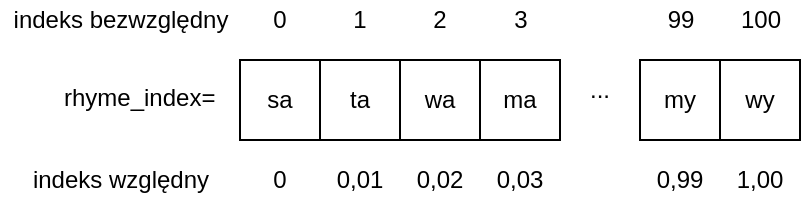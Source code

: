 <mxfile pages="1" version="11.2.9" type="github"><diagram id="AgYpKDpjN-kL7pyHmrB9" name="Page-1"><mxGraphModel dx="532" dy="297" grid="1" gridSize="10" guides="1" tooltips="1" connect="1" arrows="1" fold="1" page="1" pageScale="1" pageWidth="850" pageHeight="1100" math="0" shadow="0"><root><mxCell id="0"/><mxCell id="1" parent="0"/><mxCell id="GSLBpqbX0ZqhrRp-Jb9P-1" value="" style="whiteSpace=wrap;html=1;aspect=fixed;" vertex="1" parent="1"><mxGeometry x="120" y="120" width="40" height="40" as="geometry"/></mxCell><mxCell id="GSLBpqbX0ZqhrRp-Jb9P-2" value="" style="whiteSpace=wrap;html=1;aspect=fixed;" vertex="1" parent="1"><mxGeometry x="160" y="120" width="40" height="40" as="geometry"/></mxCell><mxCell id="GSLBpqbX0ZqhrRp-Jb9P-3" value="" style="whiteSpace=wrap;html=1;aspect=fixed;" vertex="1" parent="1"><mxGeometry x="200" y="120" width="40" height="40" as="geometry"/></mxCell><mxCell id="GSLBpqbX0ZqhrRp-Jb9P-4" value="ma" style="whiteSpace=wrap;html=1;aspect=fixed;" vertex="1" parent="1"><mxGeometry x="240" y="120" width="40" height="40" as="geometry"/></mxCell><mxCell id="GSLBpqbX0ZqhrRp-Jb9P-6" value="..." style="text;html=1;strokeColor=none;fillColor=none;align=center;verticalAlign=middle;whiteSpace=wrap;rounded=0;" vertex="1" parent="1"><mxGeometry x="280" y="120" width="40" height="30" as="geometry"/></mxCell><mxCell id="GSLBpqbX0ZqhrRp-Jb9P-7" value="my" style="whiteSpace=wrap;html=1;aspect=fixed;" vertex="1" parent="1"><mxGeometry x="320" y="120" width="40" height="40" as="geometry"/></mxCell><mxCell id="GSLBpqbX0ZqhrRp-Jb9P-8" value="wy" style="whiteSpace=wrap;html=1;aspect=fixed;" vertex="1" parent="1"><mxGeometry x="360" y="120" width="40" height="40" as="geometry"/></mxCell><mxCell id="GSLBpqbX0ZqhrRp-Jb9P-9" value="0" style="text;html=1;strokeColor=none;fillColor=none;align=center;verticalAlign=middle;whiteSpace=wrap;rounded=0;" vertex="1" parent="1"><mxGeometry x="130" y="90" width="20" height="20" as="geometry"/></mxCell><mxCell id="GSLBpqbX0ZqhrRp-Jb9P-12" value="1" style="text;html=1;strokeColor=none;fillColor=none;align=center;verticalAlign=middle;whiteSpace=wrap;rounded=0;" vertex="1" parent="1"><mxGeometry x="170" y="90" width="20" height="20" as="geometry"/></mxCell><mxCell id="GSLBpqbX0ZqhrRp-Jb9P-13" value="2" style="text;html=1;strokeColor=none;fillColor=none;align=center;verticalAlign=middle;whiteSpace=wrap;rounded=0;" vertex="1" parent="1"><mxGeometry x="210" y="90" width="20" height="20" as="geometry"/></mxCell><mxCell id="GSLBpqbX0ZqhrRp-Jb9P-14" value="3" style="text;html=1;resizable=0;points=[];autosize=1;align=center;verticalAlign=top;spacingTop=-4;" vertex="1" parent="1"><mxGeometry x="250" y="90" width="20" height="20" as="geometry"/></mxCell><mxCell id="GSLBpqbX0ZqhrRp-Jb9P-15" value="99" style="text;html=1;resizable=0;points=[];autosize=1;align=center;verticalAlign=top;spacingTop=-4;" vertex="1" parent="1"><mxGeometry x="325" y="90" width="30" height="20" as="geometry"/></mxCell><mxCell id="GSLBpqbX0ZqhrRp-Jb9P-16" value="100" style="text;html=1;resizable=0;points=[];autosize=1;align=center;verticalAlign=top;spacingTop=-4;" vertex="1" parent="1"><mxGeometry x="360" y="90" width="40" height="20" as="geometry"/></mxCell><mxCell id="GSLBpqbX0ZqhrRp-Jb9P-17" value="sa" style="text;html=1;strokeColor=none;fillColor=none;align=center;verticalAlign=middle;whiteSpace=wrap;rounded=0;" vertex="1" parent="1"><mxGeometry x="130" y="130" width="20" height="20" as="geometry"/></mxCell><mxCell id="GSLBpqbX0ZqhrRp-Jb9P-18" value="ta" style="text;html=1;strokeColor=none;fillColor=none;align=center;verticalAlign=middle;whiteSpace=wrap;rounded=0;" vertex="1" parent="1"><mxGeometry x="170" y="130" width="20" height="20" as="geometry"/></mxCell><mxCell id="GSLBpqbX0ZqhrRp-Jb9P-19" value="wa" style="text;html=1;strokeColor=none;fillColor=none;align=center;verticalAlign=middle;whiteSpace=wrap;rounded=0;" vertex="1" parent="1"><mxGeometry x="210" y="130" width="20" height="20" as="geometry"/></mxCell><mxCell id="GSLBpqbX0ZqhrRp-Jb9P-20" value="0" style="text;html=1;strokeColor=none;fillColor=none;align=center;verticalAlign=middle;whiteSpace=wrap;rounded=0;" vertex="1" parent="1"><mxGeometry x="130" y="170" width="20" height="20" as="geometry"/></mxCell><mxCell id="GSLBpqbX0ZqhrRp-Jb9P-21" value="0,01" style="text;html=1;strokeColor=none;fillColor=none;align=center;verticalAlign=middle;whiteSpace=wrap;rounded=0;" vertex="1" parent="1"><mxGeometry x="170" y="170" width="20" height="20" as="geometry"/></mxCell><mxCell id="GSLBpqbX0ZqhrRp-Jb9P-23" value="0,02" style="text;html=1;strokeColor=none;fillColor=none;align=center;verticalAlign=middle;whiteSpace=wrap;rounded=0;" vertex="1" parent="1"><mxGeometry x="210" y="170" width="20" height="20" as="geometry"/></mxCell><mxCell id="GSLBpqbX0ZqhrRp-Jb9P-25" value="0,03" style="text;html=1;strokeColor=none;fillColor=none;align=center;verticalAlign=middle;whiteSpace=wrap;rounded=0;" vertex="1" parent="1"><mxGeometry x="250" y="170" width="20" height="20" as="geometry"/></mxCell><mxCell id="GSLBpqbX0ZqhrRp-Jb9P-26" value="0,99" style="text;html=1;strokeColor=none;fillColor=none;align=center;verticalAlign=middle;whiteSpace=wrap;rounded=0;" vertex="1" parent="1"><mxGeometry x="330" y="170" width="20" height="20" as="geometry"/></mxCell><mxCell id="GSLBpqbX0ZqhrRp-Jb9P-27" value="1,00" style="text;html=1;strokeColor=none;fillColor=none;align=center;verticalAlign=middle;whiteSpace=wrap;rounded=0;" vertex="1" parent="1"><mxGeometry x="370" y="170" width="20" height="20" as="geometry"/></mxCell><mxCell id="GSLBpqbX0ZqhrRp-Jb9P-28" value="rhyme_index=" style="text;html=1;resizable=0;points=[];autosize=1;align=left;verticalAlign=top;spacingTop=-4;" vertex="1" parent="1"><mxGeometry x="30" y="129" width="90" height="20" as="geometry"/></mxCell><mxCell id="GSLBpqbX0ZqhrRp-Jb9P-29" value="indeks bezwzględny" style="text;html=1;resizable=0;points=[];autosize=1;align=center;verticalAlign=top;spacingTop=-4;" vertex="1" parent="1"><mxGeometry y="90" width="120" height="20" as="geometry"/></mxCell><mxCell id="GSLBpqbX0ZqhrRp-Jb9P-30" value="indeks względny" style="text;html=1;resizable=0;points=[];autosize=1;align=center;verticalAlign=top;spacingTop=-4;" vertex="1" parent="1"><mxGeometry x="10" y="170" width="100" height="20" as="geometry"/></mxCell></root></mxGraphModel></diagram></mxfile>